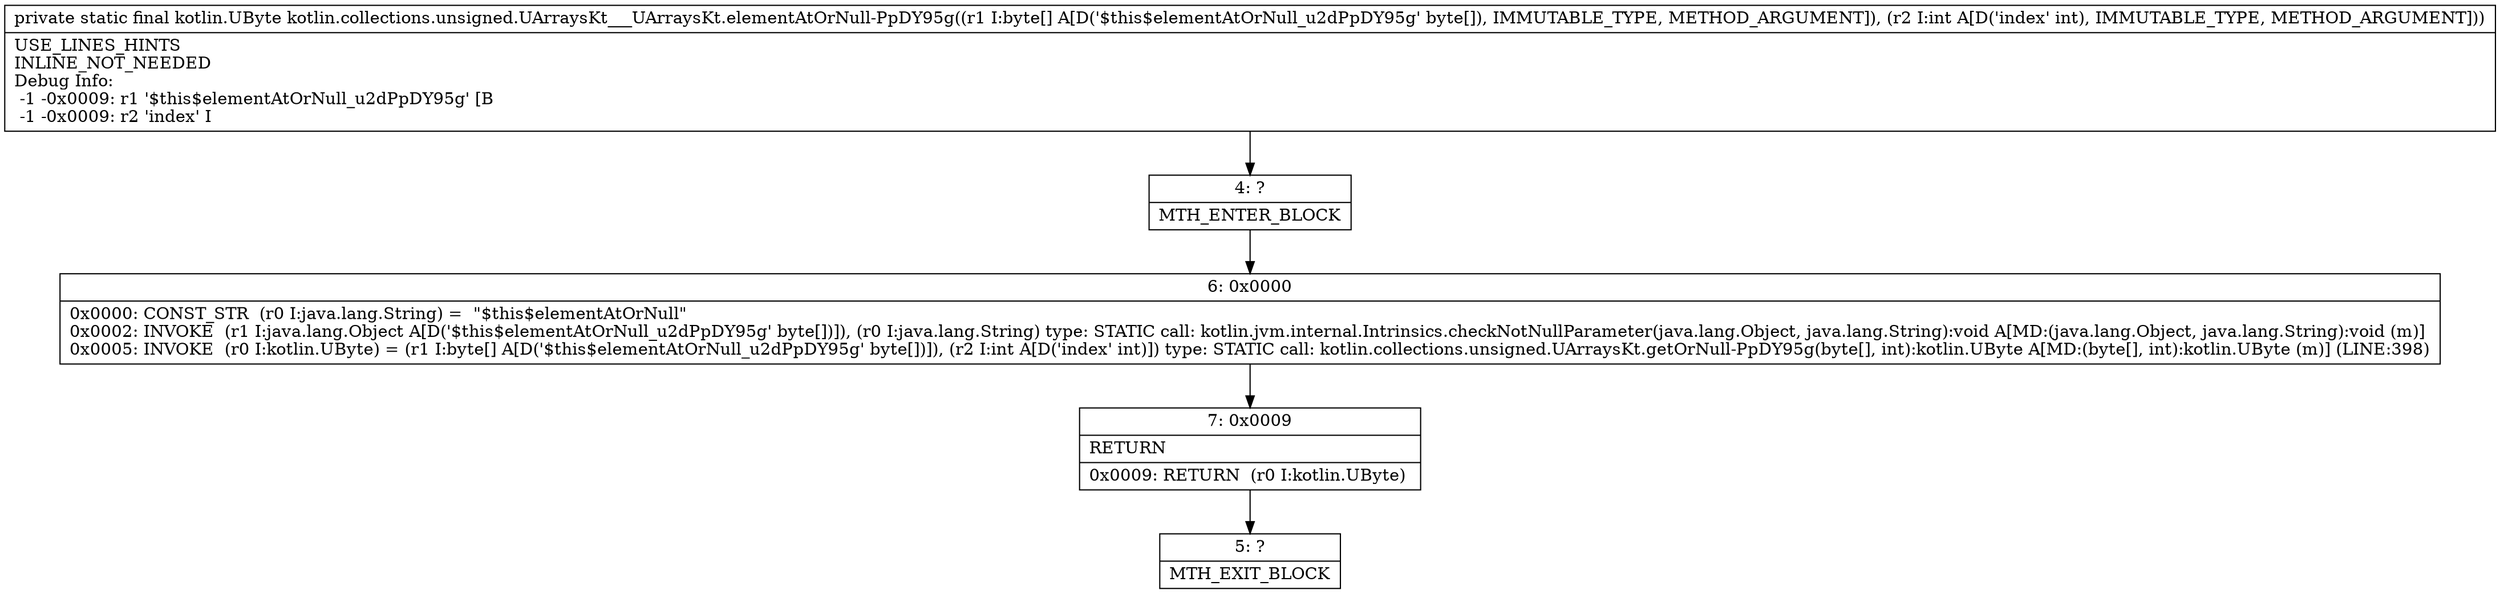 digraph "CFG forkotlin.collections.unsigned.UArraysKt___UArraysKt.elementAtOrNull\-PpDY95g([BI)Lkotlin\/UByte;" {
Node_4 [shape=record,label="{4\:\ ?|MTH_ENTER_BLOCK\l}"];
Node_6 [shape=record,label="{6\:\ 0x0000|0x0000: CONST_STR  (r0 I:java.lang.String) =  \"$this$elementAtOrNull\" \l0x0002: INVOKE  (r1 I:java.lang.Object A[D('$this$elementAtOrNull_u2dPpDY95g' byte[])]), (r0 I:java.lang.String) type: STATIC call: kotlin.jvm.internal.Intrinsics.checkNotNullParameter(java.lang.Object, java.lang.String):void A[MD:(java.lang.Object, java.lang.String):void (m)]\l0x0005: INVOKE  (r0 I:kotlin.UByte) = (r1 I:byte[] A[D('$this$elementAtOrNull_u2dPpDY95g' byte[])]), (r2 I:int A[D('index' int)]) type: STATIC call: kotlin.collections.unsigned.UArraysKt.getOrNull\-PpDY95g(byte[], int):kotlin.UByte A[MD:(byte[], int):kotlin.UByte (m)] (LINE:398)\l}"];
Node_7 [shape=record,label="{7\:\ 0x0009|RETURN\l|0x0009: RETURN  (r0 I:kotlin.UByte) \l}"];
Node_5 [shape=record,label="{5\:\ ?|MTH_EXIT_BLOCK\l}"];
MethodNode[shape=record,label="{private static final kotlin.UByte kotlin.collections.unsigned.UArraysKt___UArraysKt.elementAtOrNull\-PpDY95g((r1 I:byte[] A[D('$this$elementAtOrNull_u2dPpDY95g' byte[]), IMMUTABLE_TYPE, METHOD_ARGUMENT]), (r2 I:int A[D('index' int), IMMUTABLE_TYPE, METHOD_ARGUMENT]))  | USE_LINES_HINTS\lINLINE_NOT_NEEDED\lDebug Info:\l  \-1 \-0x0009: r1 '$this$elementAtOrNull_u2dPpDY95g' [B\l  \-1 \-0x0009: r2 'index' I\l}"];
MethodNode -> Node_4;Node_4 -> Node_6;
Node_6 -> Node_7;
Node_7 -> Node_5;
}

